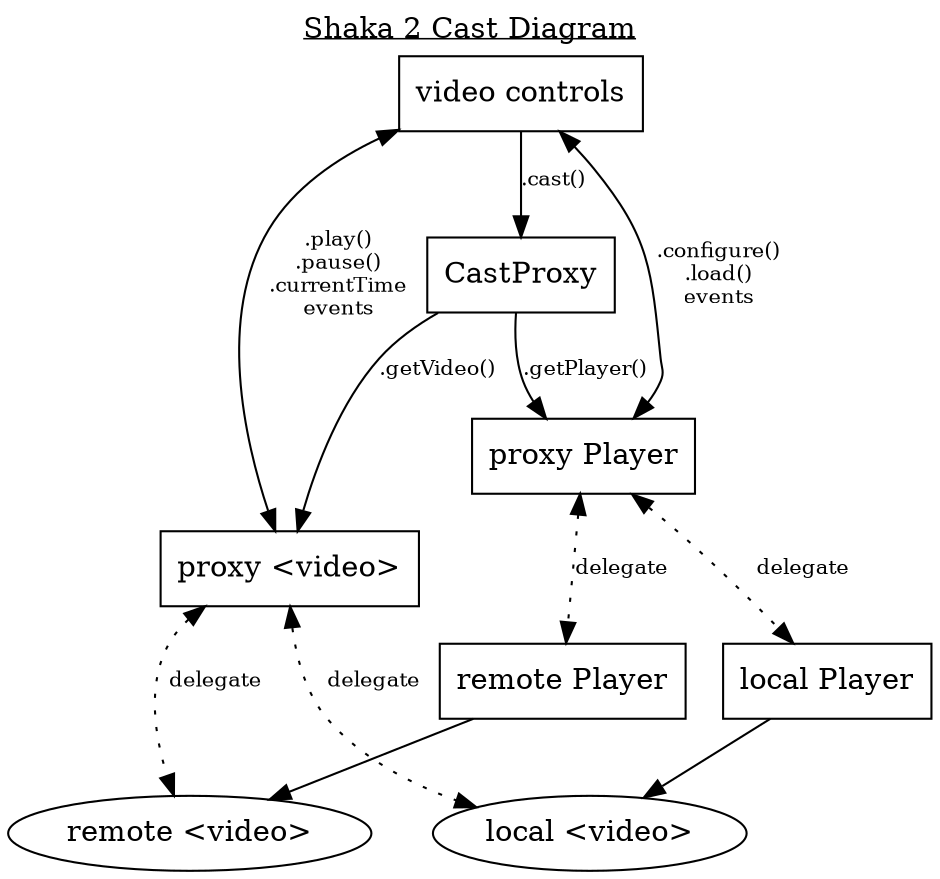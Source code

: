 # Generate png with: dot -Tpng -O cast.gv

digraph shaka2_cast {
  label=<<u>Shaka 2 Cast Diagram</u>>
  labelloc=t
  node [ shape=rectangle ]
  edge [ fontsize=10 ]

  # Video tags are part of the local browser and remote Cast device
  "local <video>" [ shape=oval ]
  "remote <video>" [ shape=oval ]

  # Controls are provided by the app
  "video controls" [ shape=polygon ]

  # The CastProxy class creates proxies for both Player and video tag
  CastProxy -> "proxy Player" [ label=".getPlayer()  " ]
  CastProxy -> "proxy <video>" [ label=".getVideo()  " ]

  # Each Player owns its respective video tag
  "local Player" -> "local <video>"
  "remote Player" -> "remote <video>"

  # The proxies forward/delegate to the correct instance based on casting state
  "proxy Player" -> "local Player" [ style=dotted label="delegate" dir=both ]
  "proxy Player" -> "remote Player" [ style=dotted label="delegate" dir=both ]
  "proxy <video>" -> "local <video>" [ style=dotted label="delegate" dir=both ]
  "proxy <video>" -> "remote <video>" [ style=dotted label="delegate" dir=both ]

  # The app's controls go through the proxy and don't worry about cast state
  "video controls" -> "proxy Player" [ label=".configure()\n.load()\nevents" dir=both ]
  "video controls" -> "proxy <video>" [ label=".play()\n.pause()\n.currentTime\nevents" dir=both ]
  # The app asks the proxy to cast
  "video controls" -> CastProxy [ label=".cast()" ]
}
